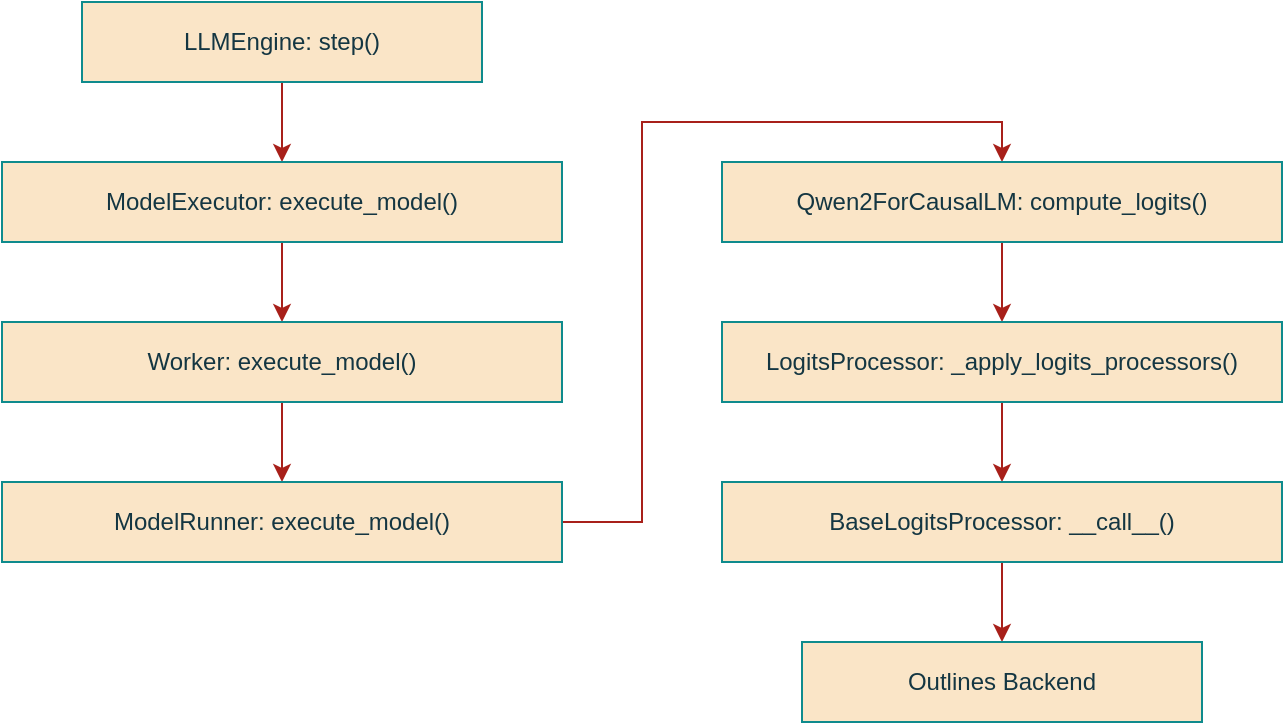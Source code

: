 <mxfile version="26.0.4">
  <diagram name="第 1 页" id="bDiBdIQamMDJt9MmjTzO">
    <mxGraphModel dx="1064" dy="250" grid="0" gridSize="10" guides="1" tooltips="1" connect="1" arrows="1" fold="1" page="0" pageScale="1" pageWidth="827" pageHeight="1169" math="0" shadow="0">
      <root>
        <mxCell id="0" />
        <mxCell id="1" parent="0" />
        <mxCell id="6Phj7RGWWj4K0fwgMfGp-9" value="" style="edgeStyle=orthogonalEdgeStyle;rounded=0;orthogonalLoop=1;jettySize=auto;html=1;strokeColor=#A8201A;fontColor=#143642;fillColor=#FAE5C7;" edge="1" parent="1" source="6Phj7RGWWj4K0fwgMfGp-1" target="6Phj7RGWWj4K0fwgMfGp-2">
          <mxGeometry relative="1" as="geometry" />
        </mxCell>
        <mxCell id="6Phj7RGWWj4K0fwgMfGp-1" value="LLMEngine:&amp;nbsp;&lt;span style=&quot;background-color: transparent; color: light-dark(rgb(20, 54, 66), rgb(173, 202, 213));&quot;&gt;step()&lt;/span&gt;" style="rounded=0;whiteSpace=wrap;html=1;labelBackgroundColor=none;fillColor=#FAE5C7;strokeColor=#0F8B8D;fontColor=#143642;" vertex="1" parent="1">
          <mxGeometry x="120" y="440" width="200" height="40" as="geometry" />
        </mxCell>
        <mxCell id="6Phj7RGWWj4K0fwgMfGp-10" value="" style="edgeStyle=orthogonalEdgeStyle;rounded=0;orthogonalLoop=1;jettySize=auto;html=1;strokeColor=#A8201A;fontColor=#143642;fillColor=#FAE5C7;" edge="1" parent="1" source="6Phj7RGWWj4K0fwgMfGp-2" target="6Phj7RGWWj4K0fwgMfGp-3">
          <mxGeometry relative="1" as="geometry" />
        </mxCell>
        <mxCell id="6Phj7RGWWj4K0fwgMfGp-2" value="ModelExecutor:&amp;nbsp;execute_model()" style="rounded=0;whiteSpace=wrap;html=1;labelBackgroundColor=none;fillColor=#FAE5C7;strokeColor=#0F8B8D;fontColor=#143642;" vertex="1" parent="1">
          <mxGeometry x="80" y="520" width="280" height="40" as="geometry" />
        </mxCell>
        <mxCell id="6Phj7RGWWj4K0fwgMfGp-11" value="" style="edgeStyle=orthogonalEdgeStyle;rounded=0;orthogonalLoop=1;jettySize=auto;html=1;strokeColor=#A8201A;fontColor=#143642;fillColor=#FAE5C7;" edge="1" parent="1" source="6Phj7RGWWj4K0fwgMfGp-3" target="6Phj7RGWWj4K0fwgMfGp-4">
          <mxGeometry relative="1" as="geometry" />
        </mxCell>
        <mxCell id="6Phj7RGWWj4K0fwgMfGp-3" value="Worker:&amp;nbsp;execute_model()" style="rounded=0;whiteSpace=wrap;html=1;labelBackgroundColor=none;fillColor=#FAE5C7;strokeColor=#0F8B8D;fontColor=#143642;" vertex="1" parent="1">
          <mxGeometry x="80" y="600" width="280" height="40" as="geometry" />
        </mxCell>
        <mxCell id="6Phj7RGWWj4K0fwgMfGp-15" style="edgeStyle=orthogonalEdgeStyle;rounded=0;orthogonalLoop=1;jettySize=auto;html=1;entryX=0.5;entryY=0;entryDx=0;entryDy=0;strokeColor=#A8201A;fontColor=#143642;fillColor=#FAE5C7;" edge="1" parent="1" source="6Phj7RGWWj4K0fwgMfGp-4" target="6Phj7RGWWj4K0fwgMfGp-5">
          <mxGeometry relative="1" as="geometry" />
        </mxCell>
        <mxCell id="6Phj7RGWWj4K0fwgMfGp-4" value="ModelRunner: execute_model()" style="rounded=0;whiteSpace=wrap;html=1;labelBackgroundColor=none;fillColor=#FAE5C7;strokeColor=#0F8B8D;fontColor=#143642;" vertex="1" parent="1">
          <mxGeometry x="80" y="680" width="280" height="40" as="geometry" />
        </mxCell>
        <mxCell id="6Phj7RGWWj4K0fwgMfGp-12" value="" style="edgeStyle=orthogonalEdgeStyle;rounded=0;orthogonalLoop=1;jettySize=auto;html=1;strokeColor=#A8201A;fontColor=#143642;fillColor=#FAE5C7;" edge="1" parent="1" source="6Phj7RGWWj4K0fwgMfGp-5" target="6Phj7RGWWj4K0fwgMfGp-6">
          <mxGeometry relative="1" as="geometry" />
        </mxCell>
        <mxCell id="6Phj7RGWWj4K0fwgMfGp-5" value="Qwen2ForCausalLM:&amp;nbsp;compute_logits()" style="rounded=0;whiteSpace=wrap;html=1;labelBackgroundColor=none;fillColor=#FAE5C7;strokeColor=#0F8B8D;fontColor=#143642;" vertex="1" parent="1">
          <mxGeometry x="440" y="520" width="280" height="40" as="geometry" />
        </mxCell>
        <mxCell id="6Phj7RGWWj4K0fwgMfGp-13" value="" style="edgeStyle=orthogonalEdgeStyle;rounded=0;orthogonalLoop=1;jettySize=auto;html=1;strokeColor=#A8201A;fontColor=#143642;fillColor=#FAE5C7;" edge="1" parent="1" source="6Phj7RGWWj4K0fwgMfGp-6" target="6Phj7RGWWj4K0fwgMfGp-7">
          <mxGeometry relative="1" as="geometry" />
        </mxCell>
        <mxCell id="6Phj7RGWWj4K0fwgMfGp-6" value="LogitsProcessor:&amp;nbsp;_apply_logits_processors()" style="rounded=0;whiteSpace=wrap;html=1;labelBackgroundColor=none;fillColor=#FAE5C7;strokeColor=#0F8B8D;fontColor=#143642;" vertex="1" parent="1">
          <mxGeometry x="440" y="600" width="280" height="40" as="geometry" />
        </mxCell>
        <mxCell id="6Phj7RGWWj4K0fwgMfGp-14" value="" style="edgeStyle=orthogonalEdgeStyle;rounded=0;orthogonalLoop=1;jettySize=auto;html=1;strokeColor=#A8201A;fontColor=#143642;fillColor=#FAE5C7;" edge="1" parent="1" source="6Phj7RGWWj4K0fwgMfGp-7" target="6Phj7RGWWj4K0fwgMfGp-8">
          <mxGeometry relative="1" as="geometry" />
        </mxCell>
        <mxCell id="6Phj7RGWWj4K0fwgMfGp-7" value="BaseLogitsProcessor:&amp;nbsp;__call__()" style="rounded=0;whiteSpace=wrap;html=1;labelBackgroundColor=none;fillColor=#FAE5C7;strokeColor=#0F8B8D;fontColor=#143642;" vertex="1" parent="1">
          <mxGeometry x="440" y="680" width="280" height="40" as="geometry" />
        </mxCell>
        <mxCell id="6Phj7RGWWj4K0fwgMfGp-8" value="Outlines Backend" style="rounded=0;whiteSpace=wrap;html=1;labelBackgroundColor=none;fillColor=#FAE5C7;strokeColor=#0F8B8D;fontColor=#143642;" vertex="1" parent="1">
          <mxGeometry x="480" y="760" width="200" height="40" as="geometry" />
        </mxCell>
      </root>
    </mxGraphModel>
  </diagram>
</mxfile>
